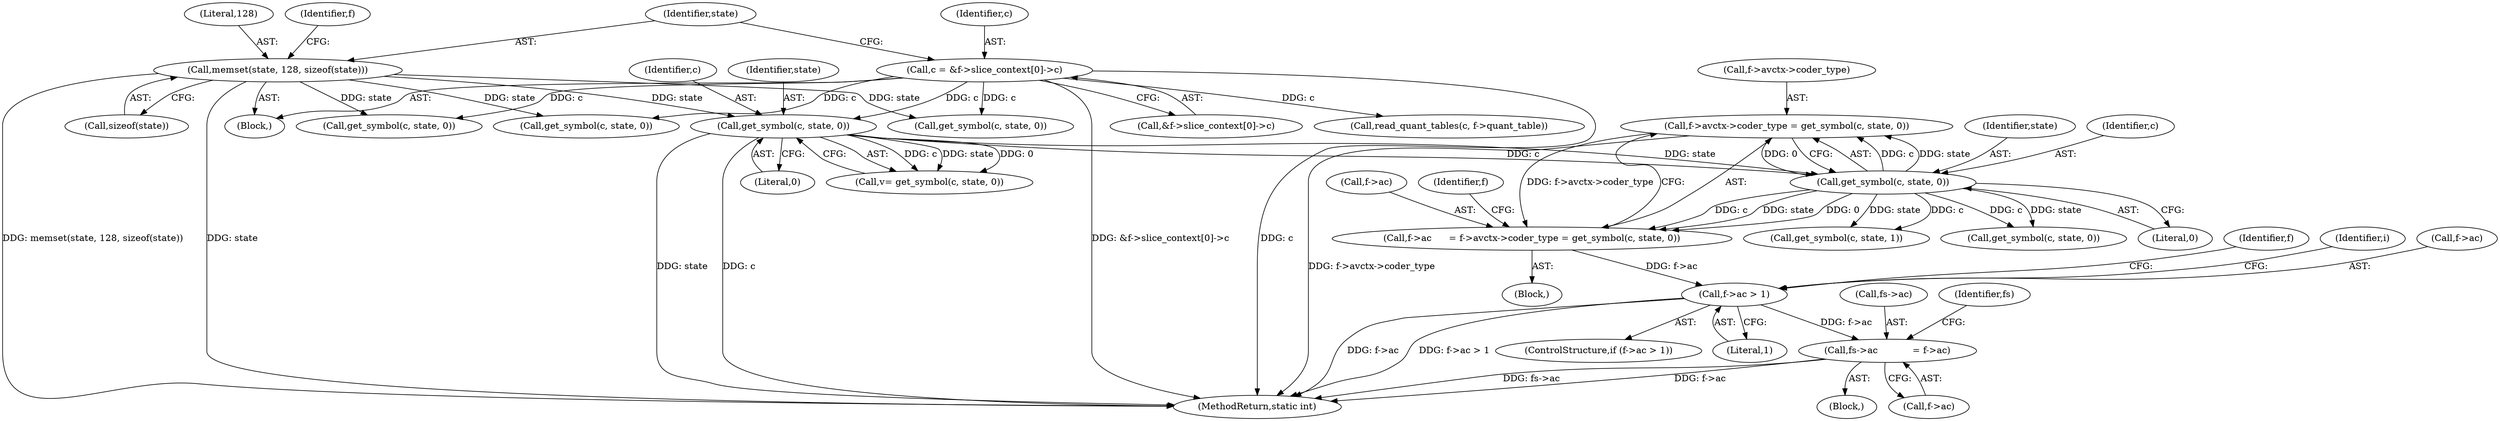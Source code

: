 digraph "0_FFmpeg_b05cd1ea7e45a836f7f6071a716c38bb30326e0f@pointer" {
"1000180" [label="(Call,f->ac > 1)"];
"1000165" [label="(Call,f->ac      = f->avctx->coder_type = get_symbol(c, state, 0))"];
"1000169" [label="(Call,f->avctx->coder_type = get_symbol(c, state, 0))"];
"1000175" [label="(Call,get_symbol(c, state, 0))"];
"1000142" [label="(Call,get_symbol(c, state, 0))"];
"1000113" [label="(Call,c = &f->slice_context[0]->c)"];
"1000123" [label="(Call,memset(state, 128, sizeof(state)))"];
"1000985" [label="(Call,fs->ac            = f->ac)"];
"1000985" [label="(Call,fs->ac            = f->ac)"];
"1000143" [label="(Identifier,c)"];
"1000124" [label="(Identifier,state)"];
"1000177" [label="(Identifier,state)"];
"1000114" [label="(Identifier,c)"];
"1000134" [label="(Block,)"];
"1000184" [label="(Literal,1)"];
"1000123" [label="(Call,memset(state, 128, sizeof(state)))"];
"1001201" [label="(Call,get_symbol(c, state, 0))"];
"1000125" [label="(Literal,128)"];
"1000166" [label="(Call,f->ac)"];
"1000115" [label="(Call,&f->slice_context[0]->c)"];
"1000182" [label="(Identifier,f)"];
"1000142" [label="(Call,get_symbol(c, state, 0))"];
"1000140" [label="(Call,v= get_symbol(c, state, 0))"];
"1000145" [label="(Literal,0)"];
"1000868" [label="(Call,get_symbol(c, state, 0))"];
"1000986" [label="(Call,fs->ac)"];
"1000178" [label="(Literal,0)"];
"1001295" [label="(MethodReturn,static int)"];
"1000144" [label="(Identifier,state)"];
"1000126" [label="(Call,sizeof(state))"];
"1000176" [label="(Identifier,c)"];
"1000213" [label="(Identifier,f)"];
"1000170" [label="(Call,f->avctx->coder_type)"];
"1000994" [label="(Identifier,fs)"];
"1000215" [label="(Call,get_symbol(c, state, 0))"];
"1000976" [label="(Block,)"];
"1000175" [label="(Call,get_symbol(c, state, 0))"];
"1000180" [label="(Call,f->ac > 1)"];
"1000113" [label="(Call,c = &f->slice_context[0]->c)"];
"1000989" [label="(Call,f->ac)"];
"1000188" [label="(Identifier,i)"];
"1000838" [label="(Call,read_quant_tables(c, f->quant_table))"];
"1000179" [label="(ControlStructure,if (f->ac > 1))"];
"1000181" [label="(Call,f->ac)"];
"1000202" [label="(Call,get_symbol(c, state, 1))"];
"1000131" [label="(Identifier,f)"];
"1000104" [label="(Block,)"];
"1000169" [label="(Call,f->avctx->coder_type = get_symbol(c, state, 0))"];
"1001016" [label="(Call,get_symbol(c, state, 0))"];
"1000165" [label="(Call,f->ac      = f->avctx->coder_type = get_symbol(c, state, 0))"];
"1000180" -> "1000179"  [label="AST: "];
"1000180" -> "1000184"  [label="CFG: "];
"1000181" -> "1000180"  [label="AST: "];
"1000184" -> "1000180"  [label="AST: "];
"1000188" -> "1000180"  [label="CFG: "];
"1000213" -> "1000180"  [label="CFG: "];
"1000180" -> "1001295"  [label="DDG: f->ac"];
"1000180" -> "1001295"  [label="DDG: f->ac > 1"];
"1000165" -> "1000180"  [label="DDG: f->ac"];
"1000180" -> "1000985"  [label="DDG: f->ac"];
"1000165" -> "1000134"  [label="AST: "];
"1000165" -> "1000169"  [label="CFG: "];
"1000166" -> "1000165"  [label="AST: "];
"1000169" -> "1000165"  [label="AST: "];
"1000182" -> "1000165"  [label="CFG: "];
"1000169" -> "1000165"  [label="DDG: f->avctx->coder_type"];
"1000175" -> "1000165"  [label="DDG: c"];
"1000175" -> "1000165"  [label="DDG: state"];
"1000175" -> "1000165"  [label="DDG: 0"];
"1000169" -> "1000175"  [label="CFG: "];
"1000170" -> "1000169"  [label="AST: "];
"1000175" -> "1000169"  [label="AST: "];
"1000169" -> "1001295"  [label="DDG: f->avctx->coder_type"];
"1000175" -> "1000169"  [label="DDG: c"];
"1000175" -> "1000169"  [label="DDG: state"];
"1000175" -> "1000169"  [label="DDG: 0"];
"1000175" -> "1000178"  [label="CFG: "];
"1000176" -> "1000175"  [label="AST: "];
"1000177" -> "1000175"  [label="AST: "];
"1000178" -> "1000175"  [label="AST: "];
"1000142" -> "1000175"  [label="DDG: c"];
"1000142" -> "1000175"  [label="DDG: state"];
"1000175" -> "1000202"  [label="DDG: c"];
"1000175" -> "1000202"  [label="DDG: state"];
"1000175" -> "1000215"  [label="DDG: c"];
"1000175" -> "1000215"  [label="DDG: state"];
"1000142" -> "1000140"  [label="AST: "];
"1000142" -> "1000145"  [label="CFG: "];
"1000143" -> "1000142"  [label="AST: "];
"1000144" -> "1000142"  [label="AST: "];
"1000145" -> "1000142"  [label="AST: "];
"1000140" -> "1000142"  [label="CFG: "];
"1000142" -> "1001295"  [label="DDG: state"];
"1000142" -> "1001295"  [label="DDG: c"];
"1000142" -> "1000140"  [label="DDG: c"];
"1000142" -> "1000140"  [label="DDG: state"];
"1000142" -> "1000140"  [label="DDG: 0"];
"1000113" -> "1000142"  [label="DDG: c"];
"1000123" -> "1000142"  [label="DDG: state"];
"1000113" -> "1000104"  [label="AST: "];
"1000113" -> "1000115"  [label="CFG: "];
"1000114" -> "1000113"  [label="AST: "];
"1000115" -> "1000113"  [label="AST: "];
"1000124" -> "1000113"  [label="CFG: "];
"1000113" -> "1001295"  [label="DDG: c"];
"1000113" -> "1001295"  [label="DDG: &f->slice_context[0]->c"];
"1000113" -> "1000838"  [label="DDG: c"];
"1000113" -> "1000868"  [label="DDG: c"];
"1000113" -> "1001016"  [label="DDG: c"];
"1000113" -> "1001201"  [label="DDG: c"];
"1000123" -> "1000104"  [label="AST: "];
"1000123" -> "1000126"  [label="CFG: "];
"1000124" -> "1000123"  [label="AST: "];
"1000125" -> "1000123"  [label="AST: "];
"1000126" -> "1000123"  [label="AST: "];
"1000131" -> "1000123"  [label="CFG: "];
"1000123" -> "1001295"  [label="DDG: memset(state, 128, sizeof(state))"];
"1000123" -> "1001295"  [label="DDG: state"];
"1000123" -> "1000868"  [label="DDG: state"];
"1000123" -> "1001016"  [label="DDG: state"];
"1000123" -> "1001201"  [label="DDG: state"];
"1000985" -> "1000976"  [label="AST: "];
"1000985" -> "1000989"  [label="CFG: "];
"1000986" -> "1000985"  [label="AST: "];
"1000989" -> "1000985"  [label="AST: "];
"1000994" -> "1000985"  [label="CFG: "];
"1000985" -> "1001295"  [label="DDG: f->ac"];
"1000985" -> "1001295"  [label="DDG: fs->ac"];
}
